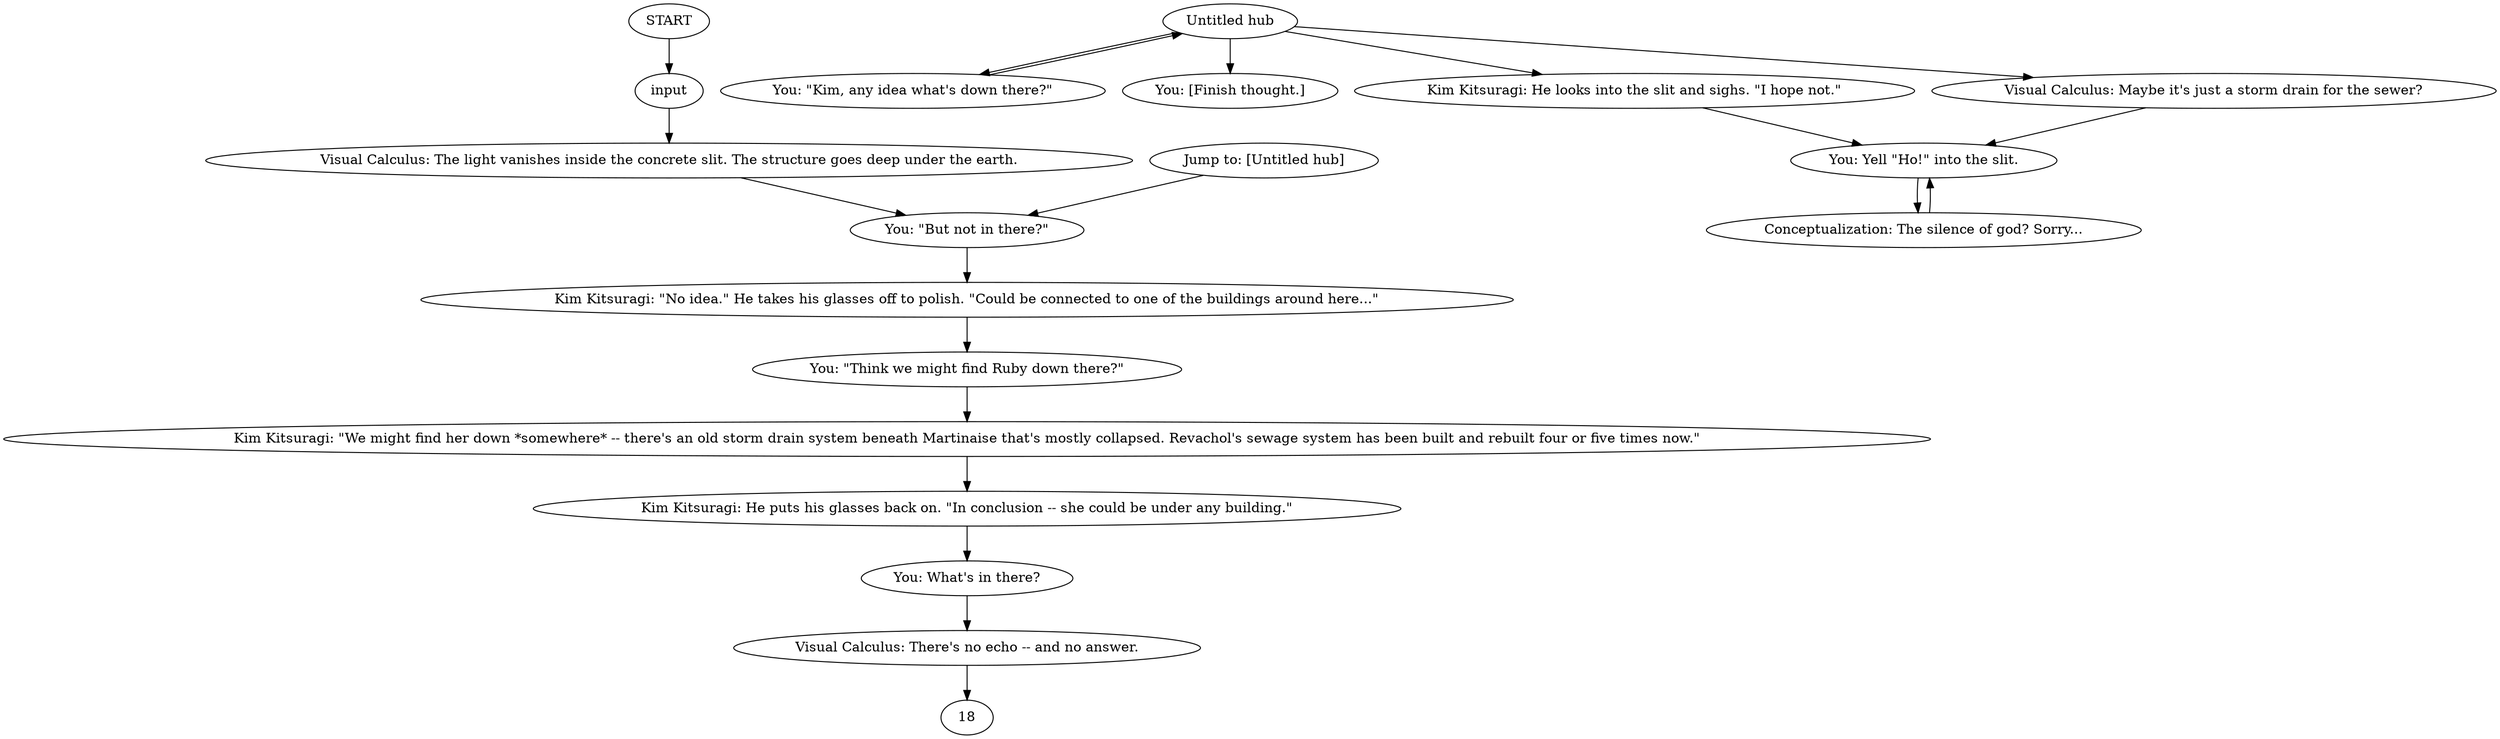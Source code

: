 # COAST ORB / bunkerthought
# Maybe a way underground? Maybe she’s down there?
# ==================================================
digraph G {
	  0 [label="START"];
	  1 [label="input"];
	  2 [label="Kim Kitsuragi: \"We might find her down *somewhere* -- there's an old storm drain system beneath Martinaise that's mostly collapsed. Revachol's sewage system has been built and rebuilt four or five times now.\""];
	  3 [label="You: [Finish thought.]"];
	  4 [label="You: \"Think we might find Ruby down there?\""];
	  5 [label="Kim Kitsuragi: He puts his glasses back on. \"In conclusion -- she could be under any building.\""];
	  6 [label="You: \"Kim, any idea what's down there?\""];
	  7 [label="Visual Calculus: The light vanishes inside the concrete slit. The structure goes deep under the earth."];
	  8 [label="Jump to: [Untitled hub]"];
	  9 [label="You: Yell \"Ho!\" into the slit."];
	  10 [label="Kim Kitsuragi: He looks into the slit and sighs. \"I hope not.\""];
	  11 [label="Kim Kitsuragi: \"No idea.\" He takes his glasses off to polish. \"Could be connected to one of the buildings around here...\""];
	  12 [label="Untitled hub"];
	  13 [label="You: \"But not in there?\""];
	  14 [label="You: What's in there?"];
	  15 [label="Visual Calculus: Maybe it's just a storm drain for the sewer?"];
	  16 [label="Visual Calculus: There's no echo -- and no answer."];
	  17 [label="Conceptualization: The silence of god? Sorry..."];
	  0 -> 1
	  1 -> 7
	  2 -> 5
	  4 -> 2
	  5 -> 14
	  6 -> 12
	  7 -> 13
	  8 -> 13
	  9 -> 17
	  10 -> 9
	  11 -> 4
	  12 -> 10
	  12 -> 3
	  12 -> 6
	  12 -> 15
	  13 -> 11
	  14 -> 16
	  15 -> 9
	  16 -> 18
	  17 -> 9
}

